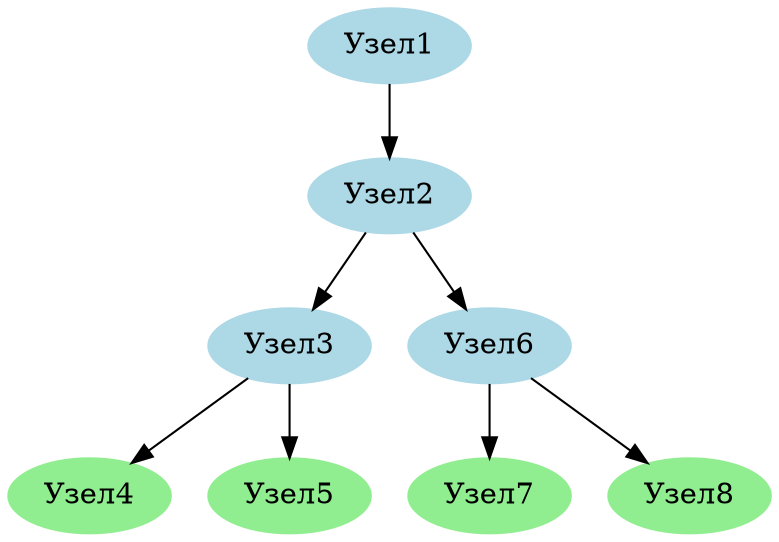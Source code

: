 digraph Tree {
    Узел1 [label="Узел1", color="lightblue", style=filled, fillcolor="lightblue"];
    Узел2 [label="Узел2", color="lightblue", style=filled, fillcolor="lightblue"];
    Узел1 -> Узел2;
    Узел3 [label="Узел3", color="lightblue", style=filled, fillcolor="lightblue"];
    Узел2 -> Узел3;
    Узел4 [label="Узел4", color="lightgreen", style=filled, fillcolor="lightgreen"];
    Узел3 -> Узел4;
    Узел5 [label="Узел5", color="lightgreen", style=filled, fillcolor="lightgreen"];
    Узел3 -> Узел5;
    Узел6 [label="Узел6", color="lightblue", style=filled, fillcolor="lightblue"];
    Узел2 -> Узел6;
    Узел7 [label="Узел7", color="lightgreen", style=filled, fillcolor="lightgreen"];
    Узел6 -> Узел7;
    Узел8 [label="Узел8", color="lightgreen", style=filled, fillcolor="lightgreen"];
    Узел6 -> Узел8;
}
